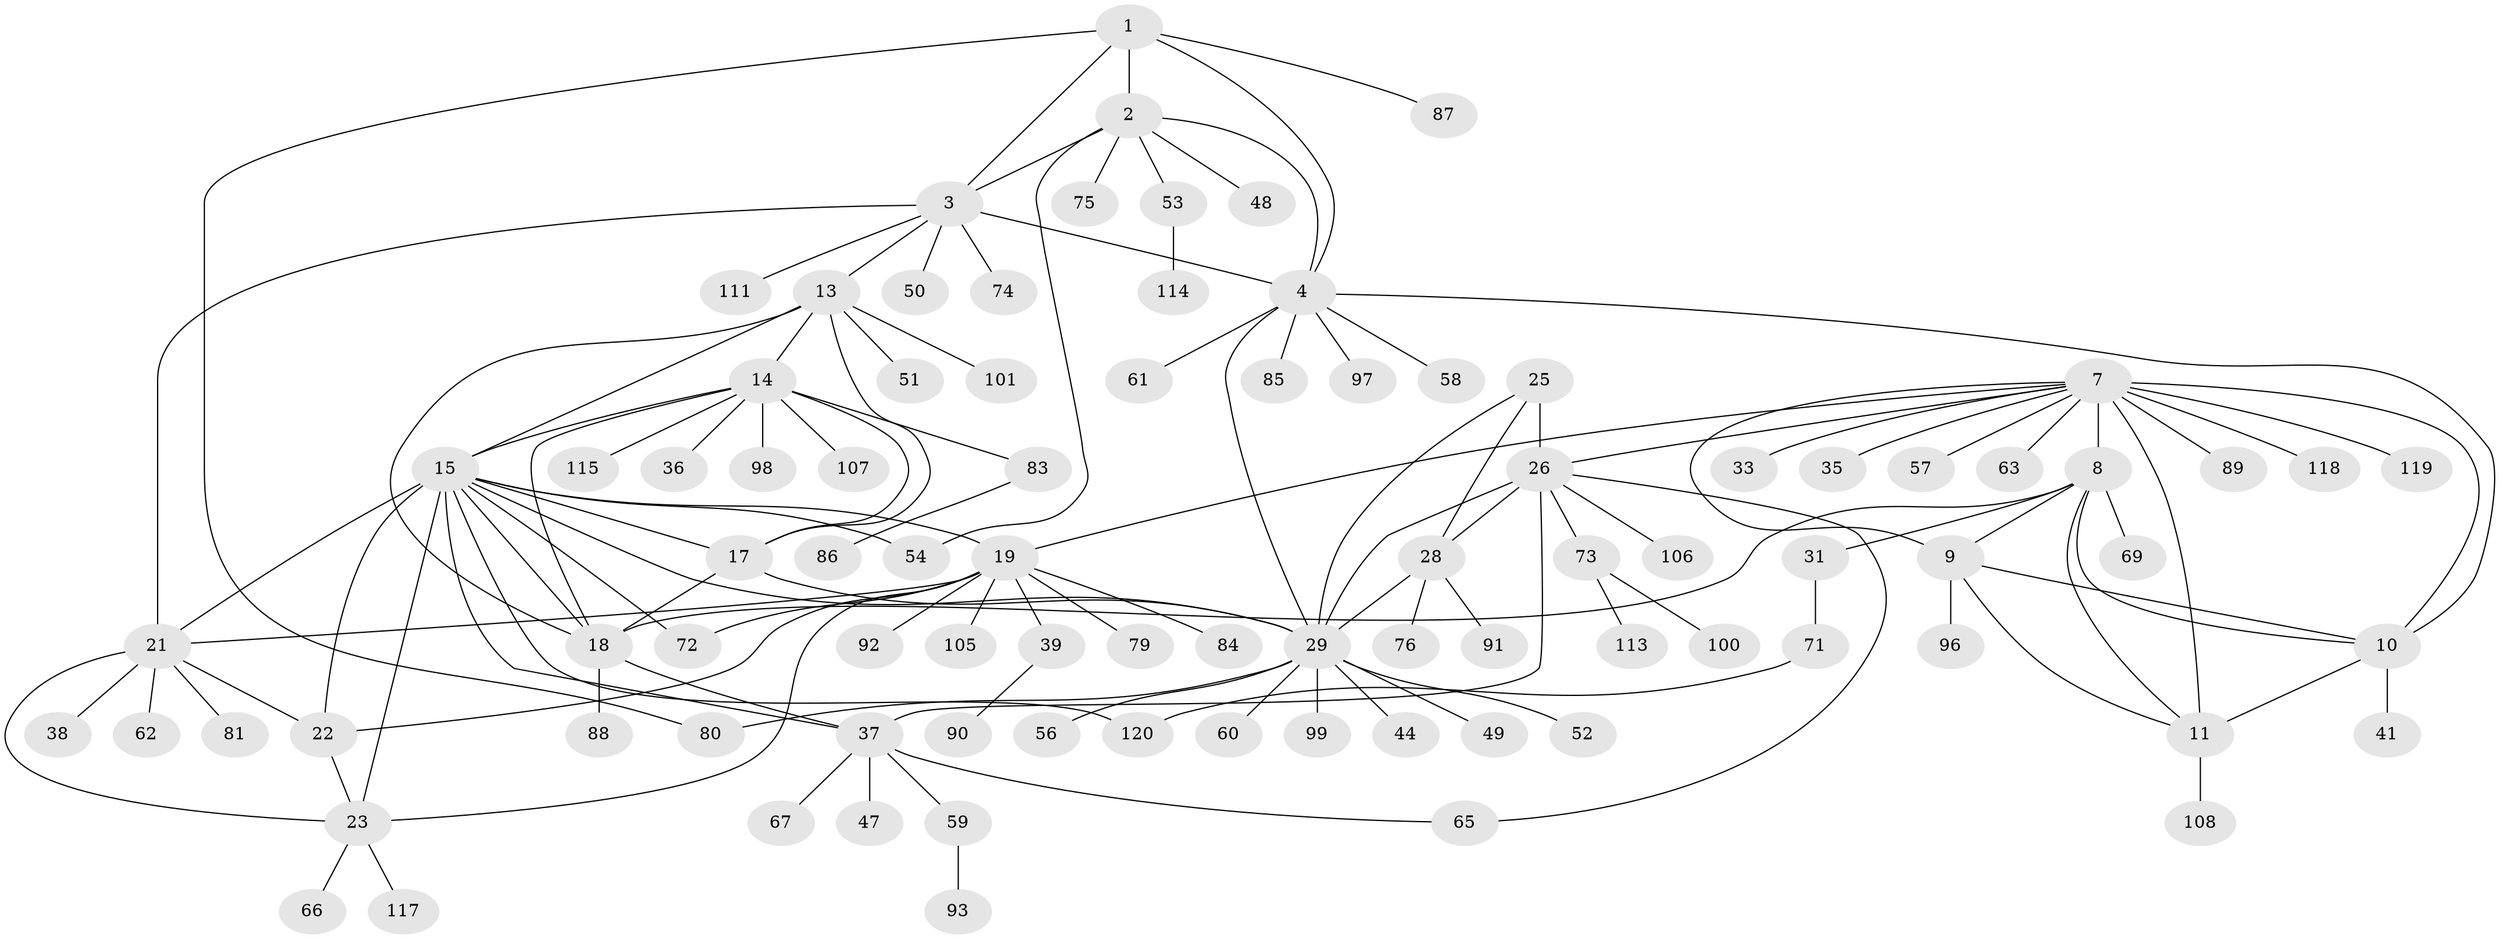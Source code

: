 // original degree distribution, {8: 0.025, 10: 0.025, 9: 0.06666666666666667, 6: 0.058333333333333334, 7: 0.05, 13: 0.016666666666666666, 5: 0.008333333333333333, 11: 0.008333333333333333, 2: 0.15833333333333333, 1: 0.5666666666666667, 3: 0.016666666666666666}
// Generated by graph-tools (version 1.1) at 2025/11/02/27/25 16:11:35]
// undirected, 89 vertices, 125 edges
graph export_dot {
graph [start="1"]
  node [color=gray90,style=filled];
  1 [super="+64"];
  2 [super="+32"];
  3 [super="+5"];
  4 [super="+6"];
  7 [super="+12"];
  8 [super="+94"];
  9 [super="+109"];
  10 [super="+40"];
  11 [super="+55"];
  13 [super="+112"];
  14 [super="+16"];
  15 [super="+20"];
  17 [super="+102"];
  18 [super="+43"];
  19 [super="+68"];
  21 [super="+34"];
  22 [super="+46"];
  23 [super="+24"];
  25;
  26 [super="+27"];
  28 [super="+42"];
  29 [super="+30"];
  31;
  33;
  35;
  36;
  37 [super="+45"];
  38;
  39;
  41 [super="+104"];
  44;
  47;
  48;
  49;
  50;
  51;
  52;
  53 [super="+95"];
  54;
  56;
  57;
  58;
  59 [super="+70"];
  60 [super="+110"];
  61;
  62;
  63;
  65;
  66;
  67;
  69;
  71;
  72;
  73 [super="+77"];
  74;
  75 [super="+78"];
  76;
  79;
  80 [super="+82"];
  81;
  83;
  84;
  85;
  86;
  87;
  88;
  89;
  90;
  91 [super="+103"];
  92;
  93 [super="+116"];
  96;
  97;
  98;
  99;
  100;
  101;
  105;
  106;
  107;
  108;
  111;
  113;
  114;
  115;
  117;
  118;
  119;
  120;
  1 -- 2;
  1 -- 3 [weight=2];
  1 -- 4 [weight=2];
  1 -- 80;
  1 -- 87;
  2 -- 3 [weight=2];
  2 -- 4 [weight=2];
  2 -- 48;
  2 -- 53;
  2 -- 54;
  2 -- 75;
  3 -- 4 [weight=4];
  3 -- 21;
  3 -- 50;
  3 -- 74;
  3 -- 111;
  3 -- 13;
  4 -- 29;
  4 -- 58;
  4 -- 61;
  4 -- 97;
  4 -- 85;
  4 -- 10;
  7 -- 8 [weight=2];
  7 -- 9 [weight=2];
  7 -- 10 [weight=2];
  7 -- 11 [weight=2];
  7 -- 19;
  7 -- 33;
  7 -- 35;
  7 -- 57;
  7 -- 63;
  7 -- 89;
  7 -- 118;
  7 -- 119;
  7 -- 26;
  8 -- 9;
  8 -- 10;
  8 -- 11;
  8 -- 18;
  8 -- 31;
  8 -- 69;
  9 -- 10;
  9 -- 11;
  9 -- 96;
  10 -- 11;
  10 -- 41;
  11 -- 108;
  13 -- 14 [weight=2];
  13 -- 15;
  13 -- 17;
  13 -- 18;
  13 -- 51;
  13 -- 101;
  14 -- 15 [weight=2];
  14 -- 17 [weight=2];
  14 -- 18 [weight=2];
  14 -- 36;
  14 -- 83;
  14 -- 98;
  14 -- 115;
  14 -- 107;
  15 -- 17;
  15 -- 18;
  15 -- 72;
  15 -- 37;
  15 -- 19;
  15 -- 21;
  15 -- 54;
  15 -- 23 [weight=2];
  15 -- 22;
  15 -- 120;
  15 -- 29;
  17 -- 18;
  17 -- 29;
  18 -- 37;
  18 -- 88;
  19 -- 21;
  19 -- 22;
  19 -- 23 [weight=2];
  19 -- 39;
  19 -- 72;
  19 -- 79;
  19 -- 84;
  19 -- 92;
  19 -- 105;
  21 -- 22;
  21 -- 23 [weight=2];
  21 -- 38;
  21 -- 62;
  21 -- 81;
  22 -- 23 [weight=2];
  23 -- 66;
  23 -- 117;
  25 -- 26 [weight=2];
  25 -- 28;
  25 -- 29 [weight=2];
  26 -- 28 [weight=2];
  26 -- 29 [weight=4];
  26 -- 65;
  26 -- 37;
  26 -- 73;
  26 -- 106;
  28 -- 29 [weight=2];
  28 -- 76;
  28 -- 91;
  29 -- 52;
  29 -- 56;
  29 -- 99;
  29 -- 44;
  29 -- 60;
  29 -- 49;
  29 -- 80;
  31 -- 71;
  37 -- 47;
  37 -- 59;
  37 -- 65;
  37 -- 67;
  39 -- 90;
  53 -- 114;
  59 -- 93;
  71 -- 120;
  73 -- 100;
  73 -- 113;
  83 -- 86;
}
